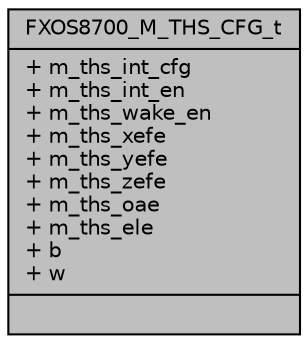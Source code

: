 digraph "FXOS8700_M_THS_CFG_t"
{
  edge [fontname="Helvetica",fontsize="10",labelfontname="Helvetica",labelfontsize="10"];
  node [fontname="Helvetica",fontsize="10",shape=record];
  Node1 [label="{FXOS8700_M_THS_CFG_t\n|+ m_ths_int_cfg\l+ m_ths_int_en\l+ m_ths_wake_en\l+ m_ths_xefe\l+ m_ths_yefe\l+ m_ths_zefe\l+ m_ths_oae\l+ m_ths_ele\l+ b\l+ w\l|}",height=0.2,width=0.4,color="black", fillcolor="grey75", style="filled", fontcolor="black"];
}
